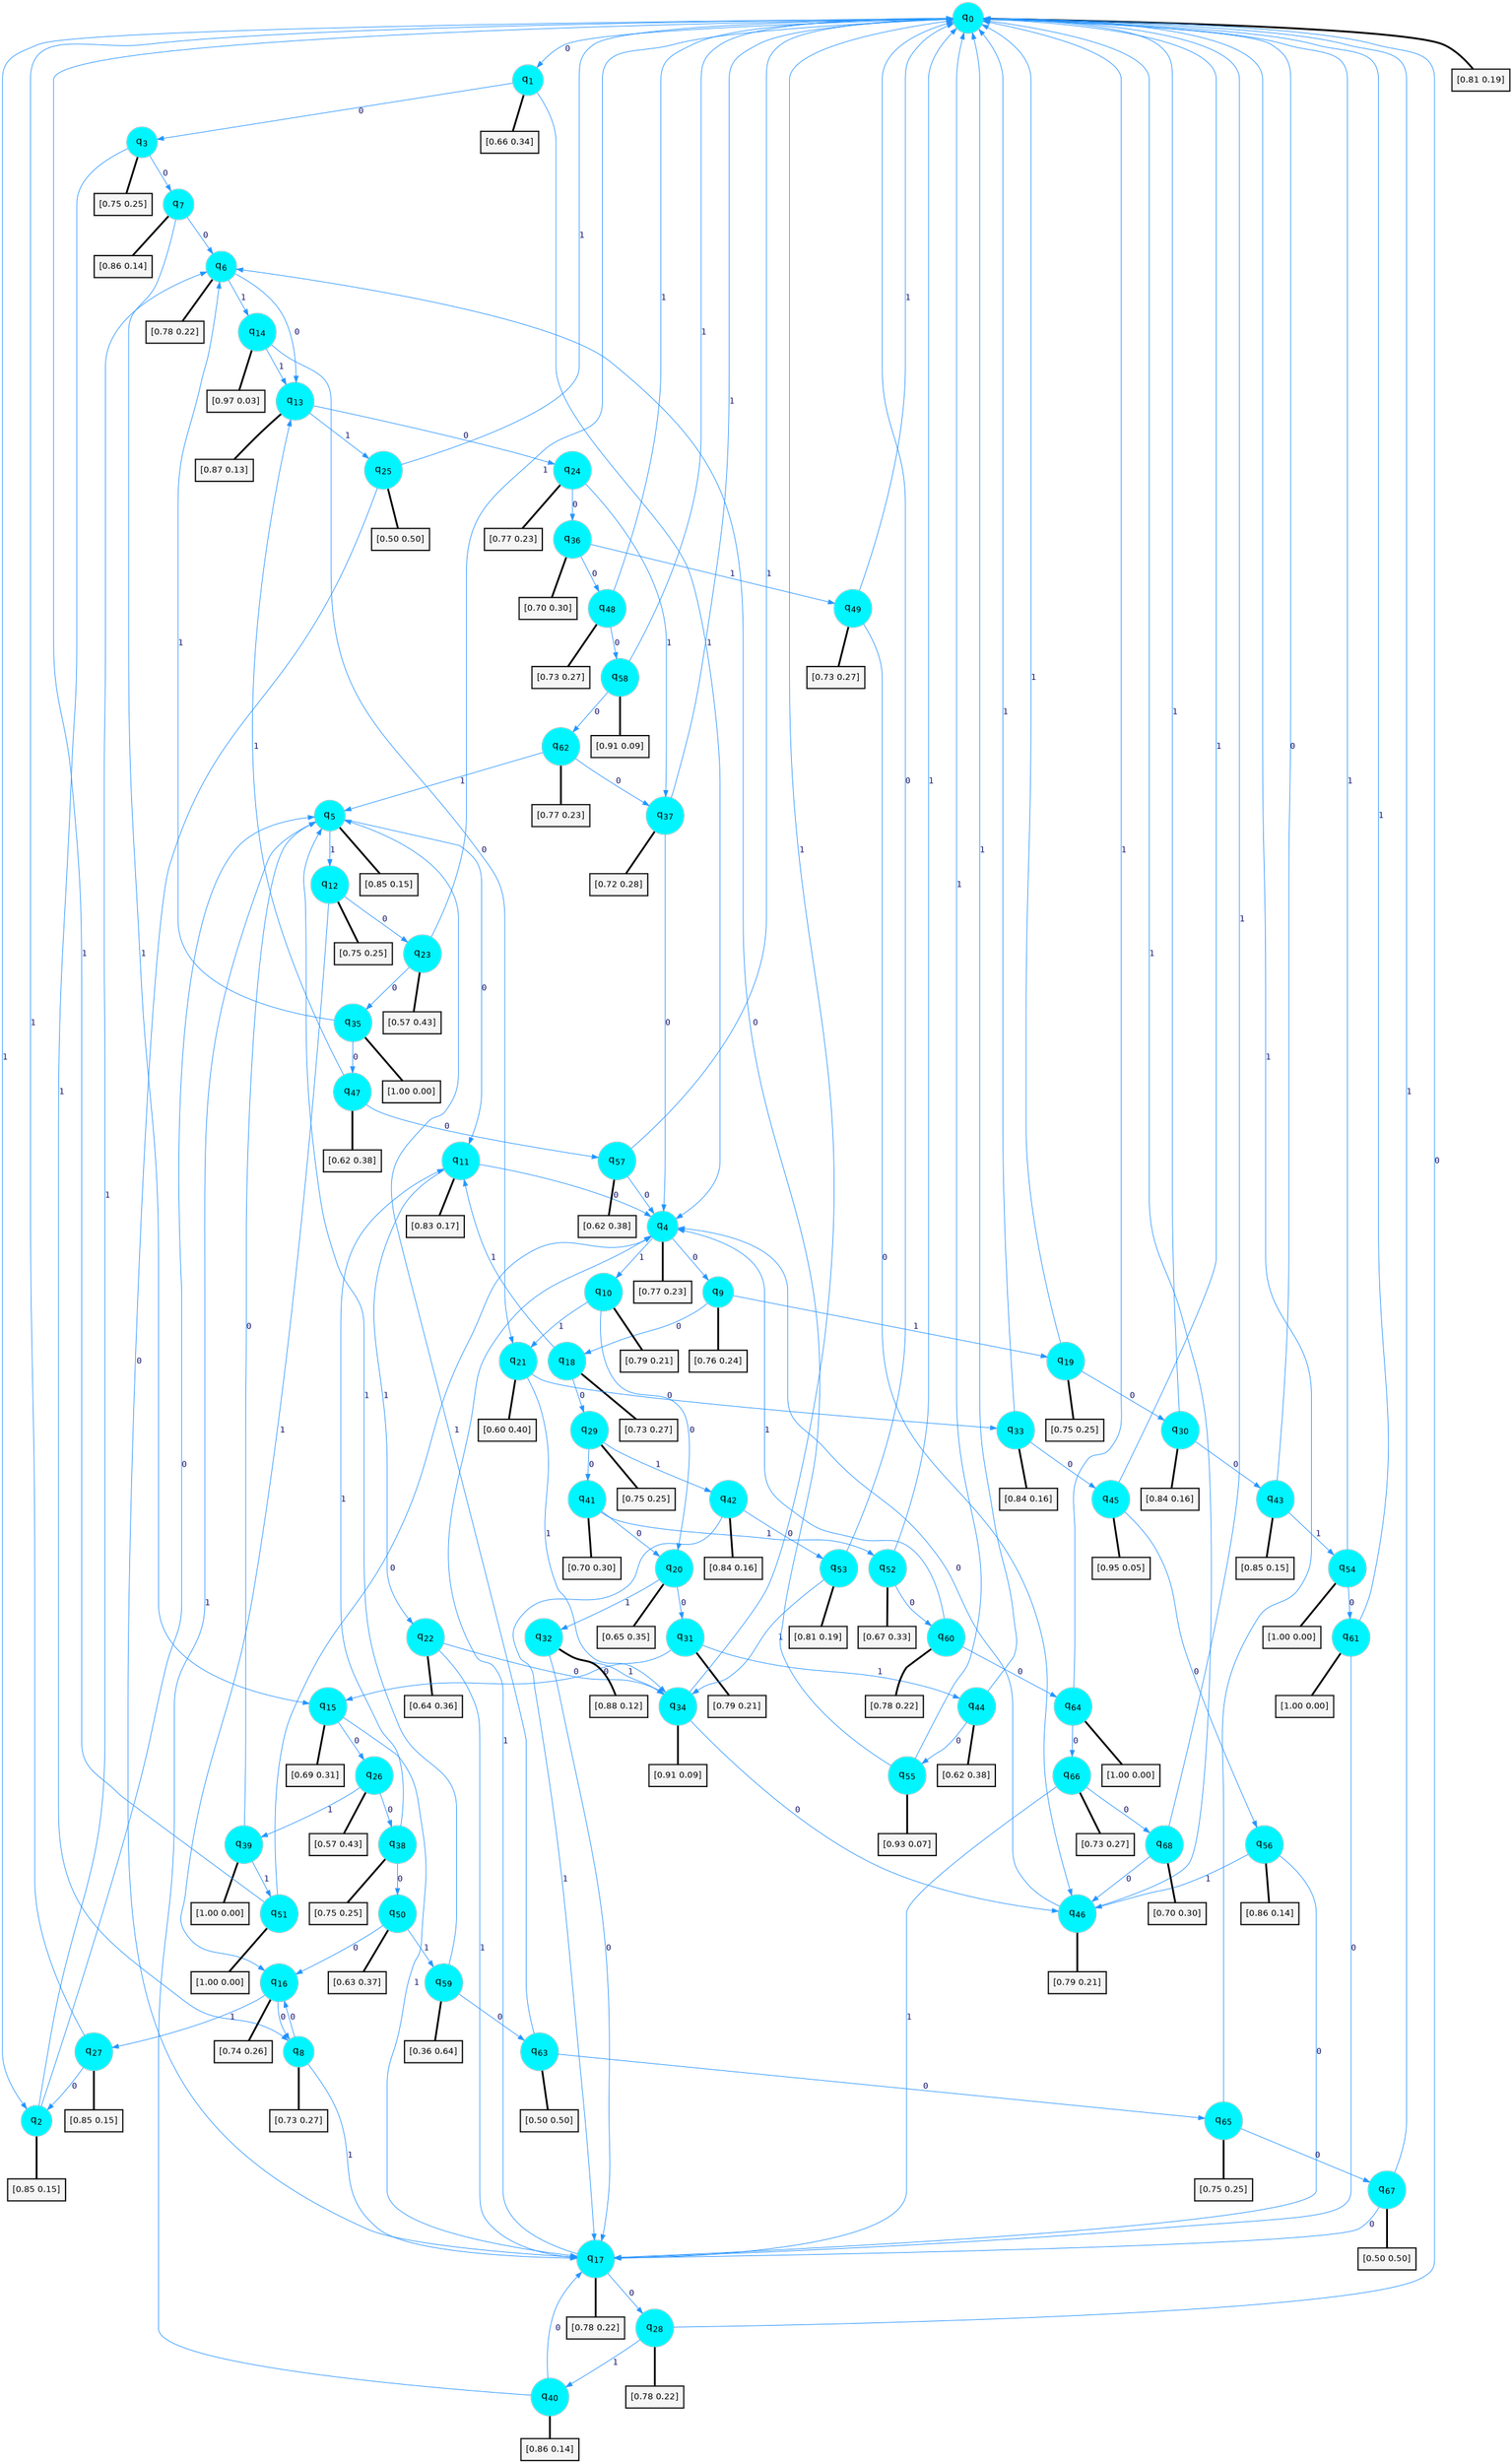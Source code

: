 digraph G {
graph [
bgcolor=transparent, dpi=300, rankdir=TD, size="40,25"];
node [
color=gray, fillcolor=turquoise1, fontcolor=black, fontname=Helvetica, fontsize=16, fontweight=bold, shape=circle, style=filled];
edge [
arrowsize=1, color=dodgerblue1, fontcolor=midnightblue, fontname=courier, fontweight=bold, penwidth=1, style=solid, weight=20];
0[label=<q<SUB>0</SUB>>];
1[label=<q<SUB>1</SUB>>];
2[label=<q<SUB>2</SUB>>];
3[label=<q<SUB>3</SUB>>];
4[label=<q<SUB>4</SUB>>];
5[label=<q<SUB>5</SUB>>];
6[label=<q<SUB>6</SUB>>];
7[label=<q<SUB>7</SUB>>];
8[label=<q<SUB>8</SUB>>];
9[label=<q<SUB>9</SUB>>];
10[label=<q<SUB>10</SUB>>];
11[label=<q<SUB>11</SUB>>];
12[label=<q<SUB>12</SUB>>];
13[label=<q<SUB>13</SUB>>];
14[label=<q<SUB>14</SUB>>];
15[label=<q<SUB>15</SUB>>];
16[label=<q<SUB>16</SUB>>];
17[label=<q<SUB>17</SUB>>];
18[label=<q<SUB>18</SUB>>];
19[label=<q<SUB>19</SUB>>];
20[label=<q<SUB>20</SUB>>];
21[label=<q<SUB>21</SUB>>];
22[label=<q<SUB>22</SUB>>];
23[label=<q<SUB>23</SUB>>];
24[label=<q<SUB>24</SUB>>];
25[label=<q<SUB>25</SUB>>];
26[label=<q<SUB>26</SUB>>];
27[label=<q<SUB>27</SUB>>];
28[label=<q<SUB>28</SUB>>];
29[label=<q<SUB>29</SUB>>];
30[label=<q<SUB>30</SUB>>];
31[label=<q<SUB>31</SUB>>];
32[label=<q<SUB>32</SUB>>];
33[label=<q<SUB>33</SUB>>];
34[label=<q<SUB>34</SUB>>];
35[label=<q<SUB>35</SUB>>];
36[label=<q<SUB>36</SUB>>];
37[label=<q<SUB>37</SUB>>];
38[label=<q<SUB>38</SUB>>];
39[label=<q<SUB>39</SUB>>];
40[label=<q<SUB>40</SUB>>];
41[label=<q<SUB>41</SUB>>];
42[label=<q<SUB>42</SUB>>];
43[label=<q<SUB>43</SUB>>];
44[label=<q<SUB>44</SUB>>];
45[label=<q<SUB>45</SUB>>];
46[label=<q<SUB>46</SUB>>];
47[label=<q<SUB>47</SUB>>];
48[label=<q<SUB>48</SUB>>];
49[label=<q<SUB>49</SUB>>];
50[label=<q<SUB>50</SUB>>];
51[label=<q<SUB>51</SUB>>];
52[label=<q<SUB>52</SUB>>];
53[label=<q<SUB>53</SUB>>];
54[label=<q<SUB>54</SUB>>];
55[label=<q<SUB>55</SUB>>];
56[label=<q<SUB>56</SUB>>];
57[label=<q<SUB>57</SUB>>];
58[label=<q<SUB>58</SUB>>];
59[label=<q<SUB>59</SUB>>];
60[label=<q<SUB>60</SUB>>];
61[label=<q<SUB>61</SUB>>];
62[label=<q<SUB>62</SUB>>];
63[label=<q<SUB>63</SUB>>];
64[label=<q<SUB>64</SUB>>];
65[label=<q<SUB>65</SUB>>];
66[label=<q<SUB>66</SUB>>];
67[label=<q<SUB>67</SUB>>];
68[label=<q<SUB>68</SUB>>];
69[label="[0.81 0.19]", shape=box,fontcolor=black, fontname=Helvetica, fontsize=14, penwidth=2, fillcolor=whitesmoke,color=black];
70[label="[0.66 0.34]", shape=box,fontcolor=black, fontname=Helvetica, fontsize=14, penwidth=2, fillcolor=whitesmoke,color=black];
71[label="[0.85 0.15]", shape=box,fontcolor=black, fontname=Helvetica, fontsize=14, penwidth=2, fillcolor=whitesmoke,color=black];
72[label="[0.75 0.25]", shape=box,fontcolor=black, fontname=Helvetica, fontsize=14, penwidth=2, fillcolor=whitesmoke,color=black];
73[label="[0.77 0.23]", shape=box,fontcolor=black, fontname=Helvetica, fontsize=14, penwidth=2, fillcolor=whitesmoke,color=black];
74[label="[0.85 0.15]", shape=box,fontcolor=black, fontname=Helvetica, fontsize=14, penwidth=2, fillcolor=whitesmoke,color=black];
75[label="[0.78 0.22]", shape=box,fontcolor=black, fontname=Helvetica, fontsize=14, penwidth=2, fillcolor=whitesmoke,color=black];
76[label="[0.86 0.14]", shape=box,fontcolor=black, fontname=Helvetica, fontsize=14, penwidth=2, fillcolor=whitesmoke,color=black];
77[label="[0.73 0.27]", shape=box,fontcolor=black, fontname=Helvetica, fontsize=14, penwidth=2, fillcolor=whitesmoke,color=black];
78[label="[0.76 0.24]", shape=box,fontcolor=black, fontname=Helvetica, fontsize=14, penwidth=2, fillcolor=whitesmoke,color=black];
79[label="[0.79 0.21]", shape=box,fontcolor=black, fontname=Helvetica, fontsize=14, penwidth=2, fillcolor=whitesmoke,color=black];
80[label="[0.83 0.17]", shape=box,fontcolor=black, fontname=Helvetica, fontsize=14, penwidth=2, fillcolor=whitesmoke,color=black];
81[label="[0.75 0.25]", shape=box,fontcolor=black, fontname=Helvetica, fontsize=14, penwidth=2, fillcolor=whitesmoke,color=black];
82[label="[0.87 0.13]", shape=box,fontcolor=black, fontname=Helvetica, fontsize=14, penwidth=2, fillcolor=whitesmoke,color=black];
83[label="[0.97 0.03]", shape=box,fontcolor=black, fontname=Helvetica, fontsize=14, penwidth=2, fillcolor=whitesmoke,color=black];
84[label="[0.69 0.31]", shape=box,fontcolor=black, fontname=Helvetica, fontsize=14, penwidth=2, fillcolor=whitesmoke,color=black];
85[label="[0.74 0.26]", shape=box,fontcolor=black, fontname=Helvetica, fontsize=14, penwidth=2, fillcolor=whitesmoke,color=black];
86[label="[0.78 0.22]", shape=box,fontcolor=black, fontname=Helvetica, fontsize=14, penwidth=2, fillcolor=whitesmoke,color=black];
87[label="[0.73 0.27]", shape=box,fontcolor=black, fontname=Helvetica, fontsize=14, penwidth=2, fillcolor=whitesmoke,color=black];
88[label="[0.75 0.25]", shape=box,fontcolor=black, fontname=Helvetica, fontsize=14, penwidth=2, fillcolor=whitesmoke,color=black];
89[label="[0.65 0.35]", shape=box,fontcolor=black, fontname=Helvetica, fontsize=14, penwidth=2, fillcolor=whitesmoke,color=black];
90[label="[0.60 0.40]", shape=box,fontcolor=black, fontname=Helvetica, fontsize=14, penwidth=2, fillcolor=whitesmoke,color=black];
91[label="[0.64 0.36]", shape=box,fontcolor=black, fontname=Helvetica, fontsize=14, penwidth=2, fillcolor=whitesmoke,color=black];
92[label="[0.57 0.43]", shape=box,fontcolor=black, fontname=Helvetica, fontsize=14, penwidth=2, fillcolor=whitesmoke,color=black];
93[label="[0.77 0.23]", shape=box,fontcolor=black, fontname=Helvetica, fontsize=14, penwidth=2, fillcolor=whitesmoke,color=black];
94[label="[0.50 0.50]", shape=box,fontcolor=black, fontname=Helvetica, fontsize=14, penwidth=2, fillcolor=whitesmoke,color=black];
95[label="[0.57 0.43]", shape=box,fontcolor=black, fontname=Helvetica, fontsize=14, penwidth=2, fillcolor=whitesmoke,color=black];
96[label="[0.85 0.15]", shape=box,fontcolor=black, fontname=Helvetica, fontsize=14, penwidth=2, fillcolor=whitesmoke,color=black];
97[label="[0.78 0.22]", shape=box,fontcolor=black, fontname=Helvetica, fontsize=14, penwidth=2, fillcolor=whitesmoke,color=black];
98[label="[0.75 0.25]", shape=box,fontcolor=black, fontname=Helvetica, fontsize=14, penwidth=2, fillcolor=whitesmoke,color=black];
99[label="[0.84 0.16]", shape=box,fontcolor=black, fontname=Helvetica, fontsize=14, penwidth=2, fillcolor=whitesmoke,color=black];
100[label="[0.79 0.21]", shape=box,fontcolor=black, fontname=Helvetica, fontsize=14, penwidth=2, fillcolor=whitesmoke,color=black];
101[label="[0.88 0.12]", shape=box,fontcolor=black, fontname=Helvetica, fontsize=14, penwidth=2, fillcolor=whitesmoke,color=black];
102[label="[0.84 0.16]", shape=box,fontcolor=black, fontname=Helvetica, fontsize=14, penwidth=2, fillcolor=whitesmoke,color=black];
103[label="[0.91 0.09]", shape=box,fontcolor=black, fontname=Helvetica, fontsize=14, penwidth=2, fillcolor=whitesmoke,color=black];
104[label="[1.00 0.00]", shape=box,fontcolor=black, fontname=Helvetica, fontsize=14, penwidth=2, fillcolor=whitesmoke,color=black];
105[label="[0.70 0.30]", shape=box,fontcolor=black, fontname=Helvetica, fontsize=14, penwidth=2, fillcolor=whitesmoke,color=black];
106[label="[0.72 0.28]", shape=box,fontcolor=black, fontname=Helvetica, fontsize=14, penwidth=2, fillcolor=whitesmoke,color=black];
107[label="[0.75 0.25]", shape=box,fontcolor=black, fontname=Helvetica, fontsize=14, penwidth=2, fillcolor=whitesmoke,color=black];
108[label="[1.00 0.00]", shape=box,fontcolor=black, fontname=Helvetica, fontsize=14, penwidth=2, fillcolor=whitesmoke,color=black];
109[label="[0.86 0.14]", shape=box,fontcolor=black, fontname=Helvetica, fontsize=14, penwidth=2, fillcolor=whitesmoke,color=black];
110[label="[0.70 0.30]", shape=box,fontcolor=black, fontname=Helvetica, fontsize=14, penwidth=2, fillcolor=whitesmoke,color=black];
111[label="[0.84 0.16]", shape=box,fontcolor=black, fontname=Helvetica, fontsize=14, penwidth=2, fillcolor=whitesmoke,color=black];
112[label="[0.85 0.15]", shape=box,fontcolor=black, fontname=Helvetica, fontsize=14, penwidth=2, fillcolor=whitesmoke,color=black];
113[label="[0.62 0.38]", shape=box,fontcolor=black, fontname=Helvetica, fontsize=14, penwidth=2, fillcolor=whitesmoke,color=black];
114[label="[0.95 0.05]", shape=box,fontcolor=black, fontname=Helvetica, fontsize=14, penwidth=2, fillcolor=whitesmoke,color=black];
115[label="[0.79 0.21]", shape=box,fontcolor=black, fontname=Helvetica, fontsize=14, penwidth=2, fillcolor=whitesmoke,color=black];
116[label="[0.62 0.38]", shape=box,fontcolor=black, fontname=Helvetica, fontsize=14, penwidth=2, fillcolor=whitesmoke,color=black];
117[label="[0.73 0.27]", shape=box,fontcolor=black, fontname=Helvetica, fontsize=14, penwidth=2, fillcolor=whitesmoke,color=black];
118[label="[0.73 0.27]", shape=box,fontcolor=black, fontname=Helvetica, fontsize=14, penwidth=2, fillcolor=whitesmoke,color=black];
119[label="[0.63 0.37]", shape=box,fontcolor=black, fontname=Helvetica, fontsize=14, penwidth=2, fillcolor=whitesmoke,color=black];
120[label="[1.00 0.00]", shape=box,fontcolor=black, fontname=Helvetica, fontsize=14, penwidth=2, fillcolor=whitesmoke,color=black];
121[label="[0.67 0.33]", shape=box,fontcolor=black, fontname=Helvetica, fontsize=14, penwidth=2, fillcolor=whitesmoke,color=black];
122[label="[0.81 0.19]", shape=box,fontcolor=black, fontname=Helvetica, fontsize=14, penwidth=2, fillcolor=whitesmoke,color=black];
123[label="[1.00 0.00]", shape=box,fontcolor=black, fontname=Helvetica, fontsize=14, penwidth=2, fillcolor=whitesmoke,color=black];
124[label="[0.93 0.07]", shape=box,fontcolor=black, fontname=Helvetica, fontsize=14, penwidth=2, fillcolor=whitesmoke,color=black];
125[label="[0.86 0.14]", shape=box,fontcolor=black, fontname=Helvetica, fontsize=14, penwidth=2, fillcolor=whitesmoke,color=black];
126[label="[0.62 0.38]", shape=box,fontcolor=black, fontname=Helvetica, fontsize=14, penwidth=2, fillcolor=whitesmoke,color=black];
127[label="[0.91 0.09]", shape=box,fontcolor=black, fontname=Helvetica, fontsize=14, penwidth=2, fillcolor=whitesmoke,color=black];
128[label="[0.36 0.64]", shape=box,fontcolor=black, fontname=Helvetica, fontsize=14, penwidth=2, fillcolor=whitesmoke,color=black];
129[label="[0.78 0.22]", shape=box,fontcolor=black, fontname=Helvetica, fontsize=14, penwidth=2, fillcolor=whitesmoke,color=black];
130[label="[1.00 0.00]", shape=box,fontcolor=black, fontname=Helvetica, fontsize=14, penwidth=2, fillcolor=whitesmoke,color=black];
131[label="[0.77 0.23]", shape=box,fontcolor=black, fontname=Helvetica, fontsize=14, penwidth=2, fillcolor=whitesmoke,color=black];
132[label="[0.50 0.50]", shape=box,fontcolor=black, fontname=Helvetica, fontsize=14, penwidth=2, fillcolor=whitesmoke,color=black];
133[label="[1.00 0.00]", shape=box,fontcolor=black, fontname=Helvetica, fontsize=14, penwidth=2, fillcolor=whitesmoke,color=black];
134[label="[0.75 0.25]", shape=box,fontcolor=black, fontname=Helvetica, fontsize=14, penwidth=2, fillcolor=whitesmoke,color=black];
135[label="[0.73 0.27]", shape=box,fontcolor=black, fontname=Helvetica, fontsize=14, penwidth=2, fillcolor=whitesmoke,color=black];
136[label="[0.50 0.50]", shape=box,fontcolor=black, fontname=Helvetica, fontsize=14, penwidth=2, fillcolor=whitesmoke,color=black];
137[label="[0.70 0.30]", shape=box,fontcolor=black, fontname=Helvetica, fontsize=14, penwidth=2, fillcolor=whitesmoke,color=black];
0->1 [label=0];
0->2 [label=1];
0->69 [arrowhead=none, penwidth=3,color=black];
1->3 [label=0];
1->4 [label=1];
1->70 [arrowhead=none, penwidth=3,color=black];
2->5 [label=0];
2->6 [label=1];
2->71 [arrowhead=none, penwidth=3,color=black];
3->7 [label=0];
3->8 [label=1];
3->72 [arrowhead=none, penwidth=3,color=black];
4->9 [label=0];
4->10 [label=1];
4->73 [arrowhead=none, penwidth=3,color=black];
5->11 [label=0];
5->12 [label=1];
5->74 [arrowhead=none, penwidth=3,color=black];
6->13 [label=0];
6->14 [label=1];
6->75 [arrowhead=none, penwidth=3,color=black];
7->6 [label=0];
7->15 [label=1];
7->76 [arrowhead=none, penwidth=3,color=black];
8->16 [label=0];
8->17 [label=1];
8->77 [arrowhead=none, penwidth=3,color=black];
9->18 [label=0];
9->19 [label=1];
9->78 [arrowhead=none, penwidth=3,color=black];
10->20 [label=0];
10->21 [label=1];
10->79 [arrowhead=none, penwidth=3,color=black];
11->4 [label=0];
11->22 [label=1];
11->80 [arrowhead=none, penwidth=3,color=black];
12->23 [label=0];
12->16 [label=1];
12->81 [arrowhead=none, penwidth=3,color=black];
13->24 [label=0];
13->25 [label=1];
13->82 [arrowhead=none, penwidth=3,color=black];
14->21 [label=0];
14->13 [label=1];
14->83 [arrowhead=none, penwidth=3,color=black];
15->26 [label=0];
15->17 [label=1];
15->84 [arrowhead=none, penwidth=3,color=black];
16->8 [label=0];
16->27 [label=1];
16->85 [arrowhead=none, penwidth=3,color=black];
17->28 [label=0];
17->4 [label=1];
17->86 [arrowhead=none, penwidth=3,color=black];
18->29 [label=0];
18->11 [label=1];
18->87 [arrowhead=none, penwidth=3,color=black];
19->30 [label=0];
19->0 [label=1];
19->88 [arrowhead=none, penwidth=3,color=black];
20->31 [label=0];
20->32 [label=1];
20->89 [arrowhead=none, penwidth=3,color=black];
21->33 [label=0];
21->34 [label=1];
21->90 [arrowhead=none, penwidth=3,color=black];
22->34 [label=0];
22->17 [label=1];
22->91 [arrowhead=none, penwidth=3,color=black];
23->35 [label=0];
23->0 [label=1];
23->92 [arrowhead=none, penwidth=3,color=black];
24->36 [label=0];
24->37 [label=1];
24->93 [arrowhead=none, penwidth=3,color=black];
25->17 [label=0];
25->0 [label=1];
25->94 [arrowhead=none, penwidth=3,color=black];
26->38 [label=0];
26->39 [label=1];
26->95 [arrowhead=none, penwidth=3,color=black];
27->2 [label=0];
27->0 [label=1];
27->96 [arrowhead=none, penwidth=3,color=black];
28->0 [label=0];
28->40 [label=1];
28->97 [arrowhead=none, penwidth=3,color=black];
29->41 [label=0];
29->42 [label=1];
29->98 [arrowhead=none, penwidth=3,color=black];
30->43 [label=0];
30->0 [label=1];
30->99 [arrowhead=none, penwidth=3,color=black];
31->15 [label=0];
31->44 [label=1];
31->100 [arrowhead=none, penwidth=3,color=black];
32->17 [label=0];
32->34 [label=1];
32->101 [arrowhead=none, penwidth=3,color=black];
33->45 [label=0];
33->0 [label=1];
33->102 [arrowhead=none, penwidth=3,color=black];
34->46 [label=0];
34->0 [label=1];
34->103 [arrowhead=none, penwidth=3,color=black];
35->47 [label=0];
35->6 [label=1];
35->104 [arrowhead=none, penwidth=3,color=black];
36->48 [label=0];
36->49 [label=1];
36->105 [arrowhead=none, penwidth=3,color=black];
37->4 [label=0];
37->0 [label=1];
37->106 [arrowhead=none, penwidth=3,color=black];
38->50 [label=0];
38->11 [label=1];
38->107 [arrowhead=none, penwidth=3,color=black];
39->5 [label=0];
39->51 [label=1];
39->108 [arrowhead=none, penwidth=3,color=black];
40->17 [label=0];
40->5 [label=1];
40->109 [arrowhead=none, penwidth=3,color=black];
41->20 [label=0];
41->52 [label=1];
41->110 [arrowhead=none, penwidth=3,color=black];
42->53 [label=0];
42->17 [label=1];
42->111 [arrowhead=none, penwidth=3,color=black];
43->0 [label=0];
43->54 [label=1];
43->112 [arrowhead=none, penwidth=3,color=black];
44->55 [label=0];
44->0 [label=1];
44->113 [arrowhead=none, penwidth=3,color=black];
45->56 [label=0];
45->0 [label=1];
45->114 [arrowhead=none, penwidth=3,color=black];
46->4 [label=0];
46->0 [label=1];
46->115 [arrowhead=none, penwidth=3,color=black];
47->57 [label=0];
47->13 [label=1];
47->116 [arrowhead=none, penwidth=3,color=black];
48->58 [label=0];
48->0 [label=1];
48->117 [arrowhead=none, penwidth=3,color=black];
49->46 [label=0];
49->0 [label=1];
49->118 [arrowhead=none, penwidth=3,color=black];
50->16 [label=0];
50->59 [label=1];
50->119 [arrowhead=none, penwidth=3,color=black];
51->4 [label=0];
51->0 [label=1];
51->120 [arrowhead=none, penwidth=3,color=black];
52->60 [label=0];
52->0 [label=1];
52->121 [arrowhead=none, penwidth=3,color=black];
53->0 [label=0];
53->34 [label=1];
53->122 [arrowhead=none, penwidth=3,color=black];
54->61 [label=0];
54->0 [label=1];
54->123 [arrowhead=none, penwidth=3,color=black];
55->6 [label=0];
55->0 [label=1];
55->124 [arrowhead=none, penwidth=3,color=black];
56->17 [label=0];
56->46 [label=1];
56->125 [arrowhead=none, penwidth=3,color=black];
57->4 [label=0];
57->0 [label=1];
57->126 [arrowhead=none, penwidth=3,color=black];
58->62 [label=0];
58->0 [label=1];
58->127 [arrowhead=none, penwidth=3,color=black];
59->63 [label=0];
59->5 [label=1];
59->128 [arrowhead=none, penwidth=3,color=black];
60->64 [label=0];
60->4 [label=1];
60->129 [arrowhead=none, penwidth=3,color=black];
61->17 [label=0];
61->0 [label=1];
61->130 [arrowhead=none, penwidth=3,color=black];
62->37 [label=0];
62->5 [label=1];
62->131 [arrowhead=none, penwidth=3,color=black];
63->65 [label=0];
63->5 [label=1];
63->132 [arrowhead=none, penwidth=3,color=black];
64->66 [label=0];
64->0 [label=1];
64->133 [arrowhead=none, penwidth=3,color=black];
65->67 [label=0];
65->0 [label=1];
65->134 [arrowhead=none, penwidth=3,color=black];
66->68 [label=0];
66->17 [label=1];
66->135 [arrowhead=none, penwidth=3,color=black];
67->17 [label=0];
67->0 [label=1];
67->136 [arrowhead=none, penwidth=3,color=black];
68->46 [label=0];
68->0 [label=1];
68->137 [arrowhead=none, penwidth=3,color=black];
}
